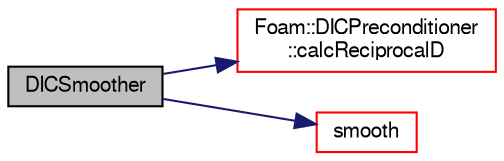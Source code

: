 digraph "DICSmoother"
{
  bgcolor="transparent";
  edge [fontname="FreeSans",fontsize="10",labelfontname="FreeSans",labelfontsize="10"];
  node [fontname="FreeSans",fontsize="10",shape=record];
  rankdir="LR";
  Node0 [label="DICSmoother",height=0.2,width=0.4,color="black", fillcolor="grey75", style="filled", fontcolor="black"];
  Node0 -> Node1 [color="midnightblue",fontsize="10",style="solid",fontname="FreeSans"];
  Node1 [label="Foam::DICPreconditioner\l::calcReciprocalD",height=0.2,width=0.4,color="red",URL="$a26902.html#a0e2f579bbf250828b4e3f250dbadf455",tooltip="Calculate the reciprocal of the preconditioned diagonal. "];
  Node0 -> Node10 [color="midnightblue",fontsize="10",style="solid",fontname="FreeSans"];
  Node10 [label="smooth",height=0.2,width=0.4,color="red",URL="$a26922.html#a4426ea3b613e415911d1fe07b617c4cb",tooltip="Smooth the solution for a given number of sweeps. "];
}
